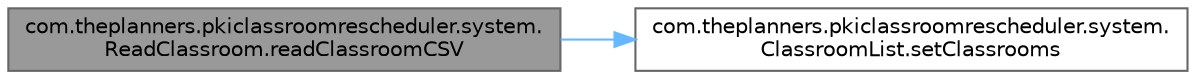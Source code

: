 digraph "com.theplanners.pkiclassroomrescheduler.system.ReadClassroom.readClassroomCSV"
{
 // LATEX_PDF_SIZE
  bgcolor="transparent";
  edge [fontname=Helvetica,fontsize=10,labelfontname=Helvetica,labelfontsize=10];
  node [fontname=Helvetica,fontsize=10,shape=box,height=0.2,width=0.4];
  rankdir="LR";
  Node1 [id="Node000001",label="com.theplanners.pkiclassroomrescheduler.system.\lReadClassroom.readClassroomCSV",height=0.2,width=0.4,color="gray40", fillcolor="grey60", style="filled", fontcolor="black",tooltip=" "];
  Node1 -> Node2 [id="edge1_Node000001_Node000002",color="steelblue1",style="solid",tooltip=" "];
  Node2 [id="Node000002",label="com.theplanners.pkiclassroomrescheduler.system.\lClassroomList.setClassrooms",height=0.2,width=0.4,color="grey40", fillcolor="white", style="filled",URL="$classcom_1_1theplanners_1_1pkiclassroomrescheduler_1_1system_1_1_classroom_list.html#a447001e3a548c44d388615c9b5c1240a",tooltip=" "];
}
